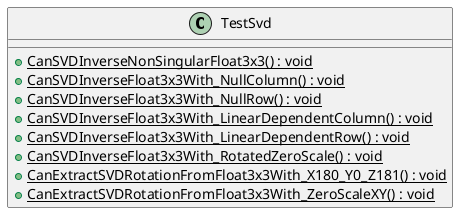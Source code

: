 @startuml
class TestSvd {
    + {static} CanSVDInverseNonSingularFloat3x3() : void
    + {static} CanSVDInverseFloat3x3With_NullColumn() : void
    + {static} CanSVDInverseFloat3x3With_NullRow() : void
    + {static} CanSVDInverseFloat3x3With_LinearDependentColumn() : void
    + {static} CanSVDInverseFloat3x3With_LinearDependentRow() : void
    + {static} CanSVDInverseFloat3x3With_RotatedZeroScale() : void
    + {static} CanExtractSVDRotationFromFloat3x3With_X180_Y0_Z181() : void
    + {static} CanExtractSVDRotationFromFloat3x3With_ZeroScaleXY() : void
}
@enduml
